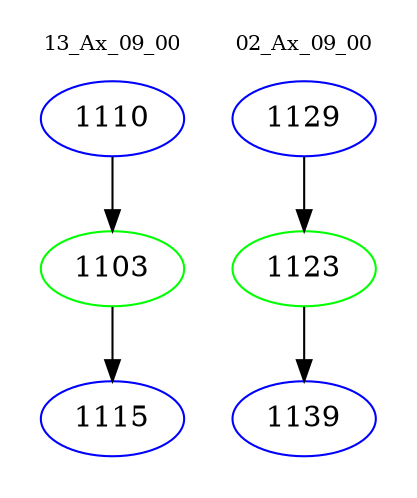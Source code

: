 digraph{
subgraph cluster_0 {
color = white
label = "13_Ax_09_00";
fontsize=10;
T0_1110 [label="1110", color="blue"]
T0_1110 -> T0_1103 [color="black"]
T0_1103 [label="1103", color="green"]
T0_1103 -> T0_1115 [color="black"]
T0_1115 [label="1115", color="blue"]
}
subgraph cluster_1 {
color = white
label = "02_Ax_09_00";
fontsize=10;
T1_1129 [label="1129", color="blue"]
T1_1129 -> T1_1123 [color="black"]
T1_1123 [label="1123", color="green"]
T1_1123 -> T1_1139 [color="black"]
T1_1139 [label="1139", color="blue"]
}
}
